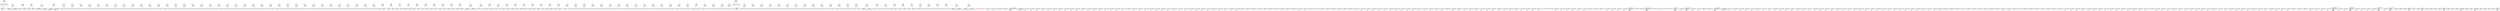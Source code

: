 digraph "classes" {
charset="utf-8"
rankdir=BT
"0" [label="{Codec|decode\lencode\l|}", shape="record"];
"1" [label="{Codec|\l|decode()\lencode()\l}", shape="record"];
"2" [label="{Codec|decode\lencode\l|}", shape="record"];
"3" [label="{Codec|decode\lencode\l|}", shape="record"];
"4" [label="{Codec|\l|decode()\lencode()\l}", shape="record"];
"5" [label="{Codec|decode\lencode\l|}", shape="record"];
"6" [label="{Codec|\l|decode()\lencode()\l}", shape="record"];
"7" [label="{Codec|\l|decode()\lencode()\l}", shape="record"];
"8" [label="{Codec|\l|decode()\lencode()\l}", shape="record"];
"9" [label="{Codec|\l|decode()\lencode()\l}", shape="record"];
"10" [label="{Codec|\l|decode()\lencode()\l}", shape="record"];
"11" [label="{Codec|\l|decode()\lencode()\l}", shape="record"];
"12" [label="{Codec|\l|decode()\lencode()\l}", shape="record"];
"13" [label="{Codec|\l|decode()\lencode()\l}", shape="record"];
"14" [label="{Codec|\l|decode()\lencode()\l}", shape="record"];
"15" [label="{Codec|\l|decode()\lencode()\l}", shape="record"];
"16" [label="{Codec|\l|decode()\lencode()\l}", shape="record"];
"17" [label="{Codec|\l|decode()\lencode()\l}", shape="record"];
"18" [label="{Codec|\l|decode()\lencode()\l}", shape="record"];
"19" [label="{Codec|\l|decode()\lencode()\l}", shape="record"];
"20" [label="{Codec|\l|decode()\lencode()\l}", shape="record"];
"21" [label="{Codec|\l|decode()\lencode()\l}", shape="record"];
"22" [label="{Codec|\l|decode()\lencode()\l}", shape="record"];
"23" [label="{Codec|\l|decode()\lencode()\l}", shape="record"];
"24" [label="{Codec|\l|decode()\lencode()\l}", shape="record"];
"25" [label="{Codec|\l|decode()\lencode()\l}", shape="record"];
"26" [label="{Codec|\l|decode()\lencode()\l}", shape="record"];
"27" [label="{Codec|\l|decode()\lencode()\l}", shape="record"];
"28" [label="{Codec|\l|decode()\lencode()\l}", shape="record"];
"29" [label="{Codec|\l|decode()\lencode()\l}", shape="record"];
"30" [label="{Codec|\l|decode()\lencode()\l}", shape="record"];
"31" [label="{Codec|\l|decode()\lencode()\l}", shape="record"];
"32" [label="{Codec|\l|decode()\lencode()\l}", shape="record"];
"33" [label="{Codec|\l|decode()\lencode()\l}", shape="record"];
"34" [label="{Codec|\l|decode()\lencode()\l}", shape="record"];
"35" [label="{Codec|\l|decode()\lencode()\l}", shape="record"];
"36" [label="{Codec|\l|decode()\lencode()\l}", shape="record"];
"37" [label="{Codec|\l|decode()\lencode()\l}", shape="record"];
"38" [label="{Codec|\l|decode()\lencode()\l}", shape="record"];
"39" [label="{Codec|\l|decode()\lencode()\l}", shape="record"];
"40" [label="{Codec|\l|decode()\lencode()\l}", shape="record"];
"41" [label="{Codec|\l|decode()\lencode()\l}", shape="record"];
"42" [label="{Codec|\l|decode()\lencode()\l}", shape="record"];
"43" [label="{Codec|decode\lencode\l|}", shape="record"];
"44" [label="{Codec|decode\lencode\l|}", shape="record"];
"45" [label="{Codec|decode\lencode\l|}", shape="record"];
"46" [label="{Codec|decode\lencode\l|}", shape="record"];
"47" [label="{Codec|decode\lencode\l|}", shape="record"];
"48" [label="{Codec|decode\lencode\l|}", shape="record"];
"49" [label="{Codec|decode\lencode\l|}", shape="record"];
"50" [label="{Codec|decode\lencode\l|}", shape="record"];
"51" [label="{Codec|decode\lencode\l|}", shape="record"];
"52" [label="{Codec|decode\lencode\l|}", shape="record"];
"53" [label="{Codec|\l|decode()\lencode()\l}", shape="record"];
"54" [label="{Codec|\l|decode()\lencode()\l}", shape="record"];
"55" [label="{Codec|decode\lencode\l|}", shape="record"];
"56" [label="{Codec|\l|decode()\lencode()\l}", shape="record"];
"57" [label="{Codec|decode\lencode\l|}", shape="record"];
"58" [label="{Codec|decode\lencode\l|}", shape="record"];
"59" [label="{Codec|decode\lencode\l|}", shape="record"];
"60" [label="{Codec|decode\lencode\l|}", shape="record"];
"61" [label="{Codec|decode\lencode\l|}", shape="record"];
"62" [label="{Codec|decode\lencode\l|}", shape="record"];
"63" [label="{Codec|decode\lencode\l|}", shape="record"];
"64" [label="{Codec|\l|decode()\lencode()\l}", shape="record"];
"65" [label="{Codec|\l|decode()\lencode()\l}", shape="record"];
"66" [label="{Codec|\l|decode()\lencode()\l}", shape="record"];
"67" [label="{Codec|\l|decode()\lencode()\l}", shape="record"];
"68" [label="{Codec|\l|decode()\lencode()\l}", shape="record"];
"69" [label="{Codec|\l|decode()\lencode()\l}", shape="record"];
"70" [label="{Codec|\l|decode()\lencode()\l}", shape="record"];
"71" [label="{Codec|\l|decode()\lencode()\l}", shape="record"];
"72" [label="{Codec|\l|decode()\lencode()\l}", shape="record"];
"73" [label="{Codec|\l|decode()\lencode()\l}", shape="record"];
"74" [label="{Codec|\l|decode()\lencode()\l}", shape="record"];
"75" [label="{Codec|\l|decode()\lencode()\l}", shape="record"];
"76" [label="{Codec|\l|decode()\lencode()\l}", shape="record"];
"77" [label="{Codec|\l|decode()\lencode()\l}", shape="record"];
"78" [label="{Codec|\l|decode()\lencode()\l}", shape="record"];
"79" [label="{Codec|decode\lencode\l|}", shape="record"];
"80" [label="{Codec|\l|decode()\lencode()\l}", shape="record"];
"81" [label="{Codec|\l|decode()\lencode()\l}", shape="record"];
"82" [label="{Codec|\l|decode()\lencode()\l}", shape="record"];
"83" [label="{Codec|\l|decode()\lencode()\l}", shape="record"];
"84" [label="{Codec|decode\lencode\l|}", shape="record"];
"85" [label="{Codec|\l|decode()\lencode()\l}", shape="record"];
"86" [label="{Codec|\l|decode()\lencode()\l}", shape="record"];
"87" [label="{Codec|\l|decode()\lencode()\l}", shape="record"];
"88" [label="{Codec|\l|decode()\lencode()\l}", shape="record"];
"89" [label="{Codec|\l|decode()\lencode()\l}", shape="record"];
"90" [label="{Codec|\l|decode()\lencode()\l}", shape="record"];
"91" [label="{Codec|\l|decode()\lencode()\l}", shape="record"];
"92" [label="{Codec|\l|decode()\lencode()\l}", shape="record"];
"93" [label="{Codec|\l|decode()\lencode()\l}", shape="record"];
"94" [label="{Codec|\l|decode()\lencode()\l}", shape="record"];
"95" [label="{Codec|\l|decode()\lencode()\l}", shape="record"];
"96" [label="{Codec|\l|decode()\lencode()\l}", shape="record"];
"97" [label="{Codec|\l|decode()\lencode()\l}", shape="record"];
"98" [label="{Codec|\l|decode()\lencode()\l}", shape="record"];
"99" [label="{Codec|\l|decode()\lencode()\l}", shape="record"];
"100" [label="{Codec|decode\lencode\l|}", shape="record"];
"101" [label="{Codec|\l|decode()\lencode()\l}", shape="record"];
"102" [label="{Codec|decode\lencode\l|}", shape="record"];
"103" [label="{Codec|decode\lencode\l|}", shape="record"];
"104" [label="{Codec|decode\lencode\l|}", shape="record"];
"105" [label="{Codec|\l|decode()\lencode()\l}", shape="record"];
"106" [label="{Codec|\l|decode()\lencode()\l}", shape="record"];
"107" [label="{Codec|decode\lencode\l|}", shape="record"];
"108" [label="{Codec|decode\lencode\l|}", shape="record"];
"109" [label="{Codec|\l|decode()\lencode()\l}", shape="record"];
"110" [label="{Codec|\l|decode()\lencode()\l}", shape="record"];
"111" [fontcolor="red", label="{CodecRegistryError|\l|}", shape="record"];
"112" [fontcolor="red", label="{CodecRegistryError|\l|}", shape="record"];
"113" [label="{IncrementalDecoder|\l|decode()\l}", shape="record"];
"114" [label="{IncrementalDecoder|\l|decode()\l}", shape="record"];
"115" [label="{IncrementalDecoder|codec\l|}", shape="record"];
"116" [label="{IncrementalDecoder|codec\l|}", shape="record"];
"117" [label="{IncrementalDecoder|decompressobj : BZ2Decompressor\lerrors : str\l|decode()\lreset()\l}", shape="record"];
"118" [label="{IncrementalDecoder|mapping : NoneType\l|decode()\l}", shape="record"];
"119" [label="{IncrementalDecoder|\l|decode()\l}", shape="record"];
"120" [label="{IncrementalDecoder|\l|decode()\l}", shape="record"];
"121" [label="{IncrementalDecoder|\l|decode()\l}", shape="record"];
"122" [label="{IncrementalDecoder|\l|decode()\l}", shape="record"];
"123" [label="{IncrementalDecoder|\l|decode()\l}", shape="record"];
"124" [label="{IncrementalDecoder|\l|decode()\l}", shape="record"];
"125" [label="{IncrementalDecoder|\l|decode()\l}", shape="record"];
"126" [label="{IncrementalDecoder|\l|decode()\l}", shape="record"];
"127" [label="{IncrementalDecoder|\l|decode()\l}", shape="record"];
"128" [label="{IncrementalDecoder|\l|decode()\l}", shape="record"];
"129" [label="{IncrementalDecoder|\l|decode()\l}", shape="record"];
"130" [label="{IncrementalDecoder|\l|decode()\l}", shape="record"];
"131" [label="{IncrementalDecoder|\l|decode()\l}", shape="record"];
"132" [label="{IncrementalDecoder|\l|decode()\l}", shape="record"];
"133" [label="{IncrementalDecoder|\l|decode()\l}", shape="record"];
"134" [label="{IncrementalDecoder|\l|decode()\l}", shape="record"];
"135" [label="{IncrementalDecoder|\l|decode()\l}", shape="record"];
"136" [label="{IncrementalDecoder|\l|decode()\l}", shape="record"];
"137" [label="{IncrementalDecoder|\l|}", shape="record"];
"138" [label="{IncrementalDecoder|\l|decode()\l}", shape="record"];
"139" [label="{IncrementalDecoder|\l|decode()\l}", shape="record"];
"140" [label="{IncrementalDecoder|\l|decode()\l}", shape="record"];
"141" [label="{IncrementalDecoder|\l|decode()\l}", shape="record"];
"142" [label="{IncrementalDecoder|\l|decode()\l}", shape="record"];
"143" [label="{IncrementalDecoder|\l|decode()\l}", shape="record"];
"144" [label="{IncrementalDecoder|\l|decode()\l}", shape="record"];
"145" [label="{IncrementalDecoder|\l|decode()\l}", shape="record"];
"146" [label="{IncrementalDecoder|\l|decode()\l}", shape="record"];
"147" [label="{IncrementalDecoder|\l|decode()\l}", shape="record"];
"148" [label="{IncrementalDecoder|\l|decode()\l}", shape="record"];
"149" [label="{IncrementalDecoder|\l|decode()\l}", shape="record"];
"150" [label="{IncrementalDecoder|\l|decode()\l}", shape="record"];
"151" [label="{IncrementalDecoder|\l|decode()\l}", shape="record"];
"152" [label="{IncrementalDecoder|\l|decode()\l}", shape="record"];
"153" [label="{IncrementalDecoder|\l|decode()\l}", shape="record"];
"154" [label="{IncrementalDecoder|\l|decode()\l}", shape="record"];
"155" [label="{IncrementalDecoder|\l|decode()\l}", shape="record"];
"156" [label="{IncrementalDecoder|\l|decode()\l}", shape="record"];
"157" [label="{IncrementalDecoder|codec\l|}", shape="record"];
"158" [label="{IncrementalDecoder|codec\l|}", shape="record"];
"159" [label="{IncrementalDecoder|codec\l|}", shape="record"];
"160" [label="{IncrementalDecoder|codec\l|}", shape="record"];
"161" [label="{IncrementalDecoder|codec\l|}", shape="record"];
"162" [label="{IncrementalDecoder|codec\l|}", shape="record"];
"163" [label="{IncrementalDecoder|codec\l|}", shape="record"];
"164" [label="{IncrementalDecoder|codec\l|}", shape="record"];
"165" [label="{IncrementalDecoder|codec\l|}", shape="record"];
"166" [label="{IncrementalDecoder|codec\l|}", shape="record"];
"167" [label="{IncrementalDecoder|\l|decode()\l}", shape="record"];
"168" [label="{IncrementalDecoder|\l|decode()\l}", shape="record"];
"169" [label="{IncrementalDecoder|codec\l|}", shape="record"];
"170" [label="{IncrementalDecoder|\l|}", shape="record"];
"171" [label="{IncrementalDecoder|codec\l|}", shape="record"];
"172" [label="{IncrementalDecoder|codec\l|}", shape="record"];
"173" [label="{IncrementalDecoder|codec\l|}", shape="record"];
"174" [label="{IncrementalDecoder|codec\l|}", shape="record"];
"175" [label="{IncrementalDecoder|codec\l|}", shape="record"];
"176" [label="{IncrementalDecoder|codec\l|}", shape="record"];
"177" [label="{IncrementalDecoder|codec\l|}", shape="record"];
"178" [label="{IncrementalDecoder|\l|decode()\l}", shape="record"];
"179" [label="{IncrementalDecoder|\l|decode()\l}", shape="record"];
"180" [label="{IncrementalDecoder|\l|decode()\l}", shape="record"];
"181" [label="{IncrementalDecoder|\l|decode()\l}", shape="record"];
"182" [label="{IncrementalDecoder|\l|decode()\l}", shape="record"];
"183" [label="{IncrementalDecoder|\l|decode()\l}", shape="record"];
"184" [label="{IncrementalDecoder|\l|decode()\l}", shape="record"];
"185" [label="{IncrementalDecoder|\l|decode()\l}", shape="record"];
"186" [label="{IncrementalDecoder|\l|decode()\l}", shape="record"];
"187" [label="{IncrementalDecoder|\l|decode()\l}", shape="record"];
"188" [label="{IncrementalDecoder|\l|decode()\l}", shape="record"];
"189" [label="{IncrementalDecoder|\l|decode()\l}", shape="record"];
"190" [label="{IncrementalDecoder|\l|decode()\l}", shape="record"];
"191" [label="{IncrementalDecoder|\l|decode()\l}", shape="record"];
"192" [label="{IncrementalDecoder|\l|decode()\l}", shape="record"];
"193" [label="{IncrementalDecoder|codec\l|}", shape="record"];
"194" [label="{IncrementalDecoder|\l|decode()\l}", shape="record"];
"195" [label="{IncrementalDecoder|\l|decode()\l}", shape="record"];
"196" [label="{IncrementalDecoder|\l|decode()\l}", shape="record"];
"197" [label="{IncrementalDecoder|\l|decode()\l}", shape="record"];
"198" [label="{IncrementalDecoder|\l|decode()\l}", shape="record"];
"199" [label="{IncrementalDecoder|\l|decode()\l}", shape="record"];
"200" [label="{IncrementalDecoder|\l|decode()\l}", shape="record"];
"201" [label="{IncrementalDecoder|\l|decode()\l}", shape="record"];
"202" [label="{IncrementalDecoder|\l|decode()\l}", shape="record"];
"203" [label="{IncrementalDecoder|\l|decode()\l}", shape="record"];
"204" [label="{IncrementalDecoder|\l|decode()\l}", shape="record"];
"205" [label="{IncrementalDecoder|\l|decode()\l}", shape="record"];
"206" [label="{IncrementalDecoder|\l|decode()\l}", shape="record"];
"207" [label="{IncrementalDecoder|\l|decode()\l}", shape="record"];
"208" [label="{IncrementalDecoder|\l|decode()\l}", shape="record"];
"209" [label="{IncrementalDecoder|\l|decode()\l}", shape="record"];
"210" [label="{IncrementalDecoder|\l|}", shape="record"];
"211" [label="{IncrementalDecoder|\l|}", shape="record"];
"212" [label="{IncrementalDecoder|\l|decode()\l}", shape="record"];
"213" [label="{IncrementalDecoder|\l|decode()\l}", shape="record"];
"214" [label="{IncrementalDecoder|\l|decode()\l}", shape="record"];
"215" [label="{IncrementalDecoder|\l|decode()\l}", shape="record"];
"216" [label="{IncrementalDecoder|\l|decode()\l}", shape="record"];
"217" [label="{IncrementalDecoder|\l|decode()\l}", shape="record"];
"218" [label="{IncrementalDecoder|codec\l|}", shape="record"];
"219" [label="{IncrementalDecoder|codec\l|}", shape="record"];
"220" [label="{IncrementalDecoder|codec\l|}", shape="record"];
"221" [label="{IncrementalDecoder|\l|decode()\l}", shape="record"];
"222" [label="{IncrementalDecoder|\l|decode()\l}", shape="record"];
"223" [label="{IncrementalDecoder|\l|decode()\l}", shape="record"];
"224" [label="{IncrementalDecoder|\l|decode()\l}", shape="record"];
"225" [label="{IncrementalDecoder|decoder : NoneType\l|getstate()\lreset()\lsetstate()\l}", shape="record"];
"226" [label="{IncrementalDecoder|\l|}", shape="record"];
"227" [label="{IncrementalDecoder|\l|}", shape="record"];
"228" [label="{IncrementalDecoder|decoder : NoneType\l|getstate()\lreset()\lsetstate()\l}", shape="record"];
"229" [label="{IncrementalDecoder|\l|}", shape="record"];
"230" [label="{IncrementalDecoder|\l|}", shape="record"];
"231" [label="{IncrementalDecoder|\l|}", shape="record"];
"232" [label="{IncrementalDecoder|\l|}", shape="record"];
"233" [label="{IncrementalDecoder|first : int\l|getstate()\lreset()\lsetstate()\l}", shape="record"];
"234" [label="{IncrementalDecoder|\l|decode()\l}", shape="record"];
"235" [label="{IncrementalDecoder|decompressobj\lerrors : str\l|decode()\lreset()\l}", shape="record"];
"236" [label="{IncrementalEncoder|\l|encode()\l}", shape="record"];
"237" [label="{IncrementalEncoder|\l|encode()\l}", shape="record"];
"238" [label="{IncrementalEncoder|codec\l|}", shape="record"];
"239" [label="{IncrementalEncoder|codec\l|}", shape="record"];
"240" [label="{IncrementalEncoder|compressobj : BZ2Compressor\lerrors : str\l|encode()\lreset()\l}", shape="record"];
"241" [label="{IncrementalEncoder|mapping : NoneType\l|encode()\l}", shape="record"];
"242" [label="{IncrementalEncoder|\l|encode()\l}", shape="record"];
"243" [label="{IncrementalEncoder|\l|encode()\l}", shape="record"];
"244" [label="{IncrementalEncoder|\l|encode()\l}", shape="record"];
"245" [label="{IncrementalEncoder|\l|encode()\l}", shape="record"];
"246" [label="{IncrementalEncoder|\l|encode()\l}", shape="record"];
"247" [label="{IncrementalEncoder|\l|encode()\l}", shape="record"];
"248" [label="{IncrementalEncoder|\l|encode()\l}", shape="record"];
"249" [label="{IncrementalEncoder|\l|encode()\l}", shape="record"];
"250" [label="{IncrementalEncoder|\l|encode()\l}", shape="record"];
"251" [label="{IncrementalEncoder|\l|encode()\l}", shape="record"];
"252" [label="{IncrementalEncoder|\l|encode()\l}", shape="record"];
"253" [label="{IncrementalEncoder|\l|encode()\l}", shape="record"];
"254" [label="{IncrementalEncoder|\l|encode()\l}", shape="record"];
"255" [label="{IncrementalEncoder|\l|encode()\l}", shape="record"];
"256" [label="{IncrementalEncoder|\l|encode()\l}", shape="record"];
"257" [label="{IncrementalEncoder|\l|encode()\l}", shape="record"];
"258" [label="{IncrementalEncoder|\l|encode()\l}", shape="record"];
"259" [label="{IncrementalEncoder|\l|encode()\l}", shape="record"];
"260" [label="{IncrementalEncoder|\l|encode()\l}", shape="record"];
"261" [label="{IncrementalEncoder|\l|encode()\l}", shape="record"];
"262" [label="{IncrementalEncoder|\l|encode()\l}", shape="record"];
"263" [label="{IncrementalEncoder|\l|encode()\l}", shape="record"];
"264" [label="{IncrementalEncoder|\l|encode()\l}", shape="record"];
"265" [label="{IncrementalEncoder|\l|encode()\l}", shape="record"];
"266" [label="{IncrementalEncoder|\l|encode()\l}", shape="record"];
"267" [label="{IncrementalEncoder|\l|encode()\l}", shape="record"];
"268" [label="{IncrementalEncoder|\l|encode()\l}", shape="record"];
"269" [label="{IncrementalEncoder|\l|encode()\l}", shape="record"];
"270" [label="{IncrementalEncoder|\l|encode()\l}", shape="record"];
"271" [label="{IncrementalEncoder|\l|encode()\l}", shape="record"];
"272" [label="{IncrementalEncoder|\l|encode()\l}", shape="record"];
"273" [label="{IncrementalEncoder|\l|encode()\l}", shape="record"];
"274" [label="{IncrementalEncoder|\l|encode()\l}", shape="record"];
"275" [label="{IncrementalEncoder|\l|encode()\l}", shape="record"];
"276" [label="{IncrementalEncoder|\l|encode()\l}", shape="record"];
"277" [label="{IncrementalEncoder|\l|encode()\l}", shape="record"];
"278" [label="{IncrementalEncoder|\l|encode()\l}", shape="record"];
"279" [label="{IncrementalEncoder|\l|encode()\l}", shape="record"];
"280" [label="{IncrementalEncoder|codec\l|}", shape="record"];
"281" [label="{IncrementalEncoder|codec\l|}", shape="record"];
"282" [label="{IncrementalEncoder|codec\l|}", shape="record"];
"283" [label="{IncrementalEncoder|codec\l|}", shape="record"];
"284" [label="{IncrementalEncoder|codec\l|}", shape="record"];
"285" [label="{IncrementalEncoder|codec\l|}", shape="record"];
"286" [label="{IncrementalEncoder|codec\l|}", shape="record"];
"287" [label="{IncrementalEncoder|codec\l|}", shape="record"];
"288" [label="{IncrementalEncoder|codec\l|}", shape="record"];
"289" [label="{IncrementalEncoder|codec\l|}", shape="record"];
"290" [label="{IncrementalEncoder|\l|encode()\l}", shape="record"];
"291" [label="{IncrementalEncoder|\l|encode()\l}", shape="record"];
"292" [label="{IncrementalEncoder|codec\l|}", shape="record"];
"293" [label="{IncrementalEncoder|\l|}", shape="record"];
"294" [label="{IncrementalEncoder|codec\l|}", shape="record"];
"295" [label="{IncrementalEncoder|codec\l|}", shape="record"];
"296" [label="{IncrementalEncoder|codec\l|}", shape="record"];
"297" [label="{IncrementalEncoder|codec\l|}", shape="record"];
"298" [label="{IncrementalEncoder|codec\l|}", shape="record"];
"299" [label="{IncrementalEncoder|codec\l|}", shape="record"];
"300" [label="{IncrementalEncoder|codec\l|}", shape="record"];
"301" [label="{IncrementalEncoder|\l|encode()\l}", shape="record"];
"302" [label="{IncrementalEncoder|\l|encode()\l}", shape="record"];
"303" [label="{IncrementalEncoder|\l|encode()\l}", shape="record"];
"304" [label="{IncrementalEncoder|\l|encode()\l}", shape="record"];
"305" [label="{IncrementalEncoder|\l|encode()\l}", shape="record"];
"306" [label="{IncrementalEncoder|\l|encode()\l}", shape="record"];
"307" [label="{IncrementalEncoder|\l|encode()\l}", shape="record"];
"308" [label="{IncrementalEncoder|\l|encode()\l}", shape="record"];
"309" [label="{IncrementalEncoder|\l|encode()\l}", shape="record"];
"310" [label="{IncrementalEncoder|\l|encode()\l}", shape="record"];
"311" [label="{IncrementalEncoder|\l|encode()\l}", shape="record"];
"312" [label="{IncrementalEncoder|\l|encode()\l}", shape="record"];
"313" [label="{IncrementalEncoder|\l|encode()\l}", shape="record"];
"314" [label="{IncrementalEncoder|\l|encode()\l}", shape="record"];
"315" [label="{IncrementalEncoder|\l|encode()\l}", shape="record"];
"316" [label="{IncrementalEncoder|codec\l|}", shape="record"];
"317" [label="{IncrementalEncoder|\l|encode()\l}", shape="record"];
"318" [label="{IncrementalEncoder|\l|encode()\l}", shape="record"];
"319" [label="{IncrementalEncoder|\l|encode()\l}", shape="record"];
"320" [label="{IncrementalEncoder|\l|encode()\l}", shape="record"];
"321" [label="{IncrementalEncoder|\l|encode()\l}", shape="record"];
"322" [label="{IncrementalEncoder|\l|encode()\l}", shape="record"];
"323" [label="{IncrementalEncoder|\l|encode()\l}", shape="record"];
"324" [label="{IncrementalEncoder|\l|encode()\l}", shape="record"];
"325" [label="{IncrementalEncoder|\l|encode()\l}", shape="record"];
"326" [label="{IncrementalEncoder|\l|encode()\l}", shape="record"];
"327" [label="{IncrementalEncoder|\l|encode()\l}", shape="record"];
"328" [label="{IncrementalEncoder|\l|encode()\l}", shape="record"];
"329" [label="{IncrementalEncoder|\l|encode()\l}", shape="record"];
"330" [label="{IncrementalEncoder|\l|encode()\l}", shape="record"];
"331" [label="{IncrementalEncoder|\l|encode()\l}", shape="record"];
"332" [label="{IncrementalEncoder|\l|encode()\l}", shape="record"];
"333" [label="{IncrementalEncoder|\l|encode()\l}", shape="record"];
"334" [label="{IncrementalEncoder|\l|encode()\l}", shape="record"];
"335" [label="{IncrementalEncoder|\l|encode()\l}", shape="record"];
"336" [label="{IncrementalEncoder|\l|encode()\l}", shape="record"];
"337" [label="{IncrementalEncoder|\l|encode()\l}", shape="record"];
"338" [label="{IncrementalEncoder|\l|encode()\l}", shape="record"];
"339" [label="{IncrementalEncoder|\l|encode()\l}", shape="record"];
"340" [label="{IncrementalEncoder|\l|encode()\l}", shape="record"];
"341" [label="{IncrementalEncoder|codec\l|}", shape="record"];
"342" [label="{IncrementalEncoder|codec\l|}", shape="record"];
"343" [label="{IncrementalEncoder|codec\l|}", shape="record"];
"344" [label="{IncrementalEncoder|\l|encode()\l}", shape="record"];
"345" [label="{IncrementalEncoder|\l|encode()\l}", shape="record"];
"346" [label="{IncrementalEncoder|\l|encode()\l}", shape="record"];
"347" [label="{IncrementalEncoder|\l|encode()\l}", shape="record"];
"348" [label="{IncrementalEncoder|encoder : NoneType\l|encode()\lgetstate()\lreset()\lsetstate()\l}", shape="record"];
"349" [label="{IncrementalEncoder|\l|encode()\l}", shape="record"];
"350" [label="{IncrementalEncoder|\l|encode()\l}", shape="record"];
"351" [label="{IncrementalEncoder|encoder : NoneType\l|encode()\lgetstate()\lreset()\lsetstate()\l}", shape="record"];
"352" [label="{IncrementalEncoder|\l|encode()\l}", shape="record"];
"353" [label="{IncrementalEncoder|\l|encode()\l}", shape="record"];
"354" [label="{IncrementalEncoder|\l|encode()\l}", shape="record"];
"355" [label="{IncrementalEncoder|\l|encode()\l}", shape="record"];
"356" [label="{IncrementalEncoder|first : int\l|encode()\lgetstate()\lreset()\lsetstate()\l}", shape="record"];
"357" [label="{IncrementalEncoder|\l|encode()\l}", shape="record"];
"358" [label="{IncrementalEncoder|compressobj\lerrors : str\l|encode()\lreset()\l}", shape="record"];
"359" [label="{StreamConverter|decode\lencode\l|}", shape="record"];
"360" [label="{StreamConverter|decode\lencode\l|}", shape="record"];
"361" [label="{StreamReader|\l|}", shape="record"];
"362" [label="{StreamReader|charbuffertype : bytes\l|}", shape="record"];
"363" [label="{StreamReader|codec\l|}", shape="record"];
"364" [label="{StreamReader|codec\l|}", shape="record"];
"365" [label="{StreamReader|charbuffertype : bytes\l|}", shape="record"];
"366" [label="{StreamReader|mapping : NoneType\l|decode()\l}", shape="record"];
"367" [label="{StreamReader|\l|}", shape="record"];
"368" [label="{StreamReader|\l|}", shape="record"];
"369" [label="{StreamReader|\l|}", shape="record"];
"370" [label="{StreamReader|\l|}", shape="record"];
"371" [label="{StreamReader|\l|}", shape="record"];
"372" [label="{StreamReader|\l|}", shape="record"];
"373" [label="{StreamReader|\l|}", shape="record"];
"374" [label="{StreamReader|\l|}", shape="record"];
"375" [label="{StreamReader|\l|}", shape="record"];
"376" [label="{StreamReader|\l|}", shape="record"];
"377" [label="{StreamReader|\l|}", shape="record"];
"378" [label="{StreamReader|\l|}", shape="record"];
"379" [label="{StreamReader|\l|}", shape="record"];
"380" [label="{StreamReader|\l|}", shape="record"];
"381" [label="{StreamReader|\l|}", shape="record"];
"382" [label="{StreamReader|\l|}", shape="record"];
"383" [label="{StreamReader|\l|}", shape="record"];
"384" [label="{StreamReader|\l|}", shape="record"];
"385" [label="{StreamReader|decode\l|}", shape="record"];
"386" [label="{StreamReader|\l|}", shape="record"];
"387" [label="{StreamReader|\l|}", shape="record"];
"388" [label="{StreamReader|\l|}", shape="record"];
"389" [label="{StreamReader|\l|}", shape="record"];
"390" [label="{StreamReader|\l|}", shape="record"];
"391" [label="{StreamReader|\l|}", shape="record"];
"392" [label="{StreamReader|\l|}", shape="record"];
"393" [label="{StreamReader|\l|}", shape="record"];
"394" [label="{StreamReader|\l|}", shape="record"];
"395" [label="{StreamReader|\l|}", shape="record"];
"396" [label="{StreamReader|\l|}", shape="record"];
"397" [label="{StreamReader|\l|}", shape="record"];
"398" [label="{StreamReader|\l|}", shape="record"];
"399" [label="{StreamReader|\l|}", shape="record"];
"400" [label="{StreamReader|\l|}", shape="record"];
"401" [label="{StreamReader|\l|}", shape="record"];
"402" [label="{StreamReader|\l|}", shape="record"];
"403" [label="{StreamReader|\l|}", shape="record"];
"404" [label="{StreamReader|\l|}", shape="record"];
"405" [label="{StreamReader|codec\l|}", shape="record"];
"406" [label="{StreamReader|codec\l|}", shape="record"];
"407" [label="{StreamReader|codec\l|}", shape="record"];
"408" [label="{StreamReader|codec\l|}", shape="record"];
"409" [label="{StreamReader|codec\l|}", shape="record"];
"410" [label="{StreamReader|codec\l|}", shape="record"];
"411" [label="{StreamReader|codec\l|}", shape="record"];
"412" [label="{StreamReader|codec\l|}", shape="record"];
"413" [label="{StreamReader|codec\l|}", shape="record"];
"414" [label="{StreamReader|codec\l|}", shape="record"];
"415" [label="{StreamReader|charbuffertype : bytes\l|}", shape="record"];
"416" [label="{StreamReader|\l|}", shape="record"];
"417" [label="{StreamReader|codec\l|}", shape="record"];
"418" [label="{StreamReader|\l|}", shape="record"];
"419" [label="{StreamReader|codec\l|}", shape="record"];
"420" [label="{StreamReader|codec\l|}", shape="record"];
"421" [label="{StreamReader|codec\l|}", shape="record"];
"422" [label="{StreamReader|codec\l|}", shape="record"];
"423" [label="{StreamReader|codec\l|}", shape="record"];
"424" [label="{StreamReader|codec\l|}", shape="record"];
"425" [label="{StreamReader|codec\l|}", shape="record"];
"426" [label="{StreamReader|\l|}", shape="record"];
"427" [label="{StreamReader|\l|}", shape="record"];
"428" [label="{StreamReader|\l|}", shape="record"];
"429" [label="{StreamReader|\l|}", shape="record"];
"430" [label="{StreamReader|\l|}", shape="record"];
"431" [label="{StreamReader|\l|}", shape="record"];
"432" [label="{StreamReader|\l|}", shape="record"];
"433" [label="{StreamReader|\l|}", shape="record"];
"434" [label="{StreamReader|\l|}", shape="record"];
"435" [label="{StreamReader|\l|}", shape="record"];
"436" [label="{StreamReader|\l|}", shape="record"];
"437" [label="{StreamReader|\l|}", shape="record"];
"438" [label="{StreamReader|\l|}", shape="record"];
"439" [label="{StreamReader|\l|}", shape="record"];
"440" [label="{StreamReader|\l|}", shape="record"];
"441" [label="{StreamReader|codec\l|}", shape="record"];
"442" [label="{StreamReader|\l|}", shape="record"];
"443" [label="{StreamReader|\l|}", shape="record"];
"444" [label="{StreamReader|\l|}", shape="record"];
"445" [label="{StreamReader|\l|}", shape="record"];
"446" [label="{StreamReader|\l|}", shape="record"];
"447" [label="{StreamReader|\l|}", shape="record"];
"448" [label="{StreamReader|\l|}", shape="record"];
"449" [label="{StreamReader|\l|}", shape="record"];
"450" [label="{StreamReader|\l|}", shape="record"];
"451" [label="{StreamReader|\l|}", shape="record"];
"452" [label="{StreamReader|\l|}", shape="record"];
"453" [label="{StreamReader|\l|}", shape="record"];
"454" [label="{StreamReader|\l|}", shape="record"];
"455" [label="{StreamReader|\l|}", shape="record"];
"456" [label="{StreamReader|\l|}", shape="record"];
"457" [label="{StreamReader|\l|}", shape="record"];
"458" [label="{StreamReader|decode\l|}", shape="record"];
"459" [label="{StreamReader|decode\l|}", shape="record"];
"460" [label="{StreamReader|\l|}", shape="record"];
"461" [label="{StreamReader|\l|}", shape="record"];
"462" [label="{StreamReader|\l|}", shape="record"];
"463" [label="{StreamReader|charbuffertype : bytes\l|}", shape="record"];
"464" [label="{StreamReader|\l|}", shape="record"];
"465" [label="{StreamReader|\l|}", shape="record"];
"466" [label="{StreamReader|codec\l|}", shape="record"];
"467" [label="{StreamReader|codec\l|}", shape="record"];
"468" [label="{StreamReader|codec\l|}", shape="record"];
"469" [label="{StreamReader|\l|}", shape="record"];
"470" [label="{StreamReader|\l|}", shape="record"];
"471" [label="{StreamReader|\l|}", shape="record"];
"472" [label="{StreamReader|\l|}", shape="record"];
"473" [label="{StreamReader|decode\l|decode()\lreset()\l}", shape="record"];
"474" [label="{StreamReader|decode\l|}", shape="record"];
"475" [label="{StreamReader|decode\l|}", shape="record"];
"476" [label="{StreamReader|decode\l|decode()\lreset()\l}", shape="record"];
"477" [label="{StreamReader|decode\l|}", shape="record"];
"478" [label="{StreamReader|decode\l|}", shape="record"];
"479" [label="{StreamReader|decode\l|}", shape="record"];
"480" [label="{StreamReader|decode\l|}", shape="record"];
"481" [label="{StreamReader|decode\l|decode()\lreset()\l}", shape="record"];
"482" [label="{StreamReader|charbuffertype : bytes\l|}", shape="record"];
"483" [label="{StreamReader|charbuffertype : bytes\l|}", shape="record"];
"484" [label="{StreamWriter|\l|}", shape="record"];
"485" [label="{StreamWriter|charbuffertype : bytes\l|}", shape="record"];
"486" [label="{StreamWriter|codec\l|}", shape="record"];
"487" [label="{StreamWriter|codec\l|}", shape="record"];
"488" [label="{StreamWriter|charbuffertype : bytes\l|}", shape="record"];
"489" [label="{StreamWriter|mapping : NoneType\l|encode()\l}", shape="record"];
"490" [label="{StreamWriter|\l|}", shape="record"];
"491" [label="{StreamWriter|\l|}", shape="record"];
"492" [label="{StreamWriter|\l|}", shape="record"];
"493" [label="{StreamWriter|\l|}", shape="record"];
"494" [label="{StreamWriter|\l|}", shape="record"];
"495" [label="{StreamWriter|\l|}", shape="record"];
"496" [label="{StreamWriter|\l|}", shape="record"];
"497" [label="{StreamWriter|\l|}", shape="record"];
"498" [label="{StreamWriter|\l|}", shape="record"];
"499" [label="{StreamWriter|\l|}", shape="record"];
"500" [label="{StreamWriter|\l|}", shape="record"];
"501" [label="{StreamWriter|\l|}", shape="record"];
"502" [label="{StreamWriter|\l|}", shape="record"];
"503" [label="{StreamWriter|\l|}", shape="record"];
"504" [label="{StreamWriter|\l|}", shape="record"];
"505" [label="{StreamWriter|\l|}", shape="record"];
"506" [label="{StreamWriter|\l|}", shape="record"];
"507" [label="{StreamWriter|\l|}", shape="record"];
"508" [label="{StreamWriter|encode\l|}", shape="record"];
"509" [label="{StreamWriter|\l|}", shape="record"];
"510" [label="{StreamWriter|\l|}", shape="record"];
"511" [label="{StreamWriter|\l|}", shape="record"];
"512" [label="{StreamWriter|\l|}", shape="record"];
"513" [label="{StreamWriter|\l|}", shape="record"];
"514" [label="{StreamWriter|\l|}", shape="record"];
"515" [label="{StreamWriter|\l|}", shape="record"];
"516" [label="{StreamWriter|\l|}", shape="record"];
"517" [label="{StreamWriter|\l|}", shape="record"];
"518" [label="{StreamWriter|\l|}", shape="record"];
"519" [label="{StreamWriter|\l|}", shape="record"];
"520" [label="{StreamWriter|\l|}", shape="record"];
"521" [label="{StreamWriter|\l|}", shape="record"];
"522" [label="{StreamWriter|\l|}", shape="record"];
"523" [label="{StreamWriter|\l|}", shape="record"];
"524" [label="{StreamWriter|\l|}", shape="record"];
"525" [label="{StreamWriter|\l|}", shape="record"];
"526" [label="{StreamWriter|\l|}", shape="record"];
"527" [label="{StreamWriter|\l|}", shape="record"];
"528" [label="{StreamWriter|codec\l|}", shape="record"];
"529" [label="{StreamWriter|codec\l|}", shape="record"];
"530" [label="{StreamWriter|codec\l|}", shape="record"];
"531" [label="{StreamWriter|codec\l|}", shape="record"];
"532" [label="{StreamWriter|codec\l|}", shape="record"];
"533" [label="{StreamWriter|codec\l|}", shape="record"];
"534" [label="{StreamWriter|codec\l|}", shape="record"];
"535" [label="{StreamWriter|codec\l|}", shape="record"];
"536" [label="{StreamWriter|codec\l|}", shape="record"];
"537" [label="{StreamWriter|codec\l|}", shape="record"];
"538" [label="{StreamWriter|charbuffertype : bytes\l|}", shape="record"];
"539" [label="{StreamWriter|\l|}", shape="record"];
"540" [label="{StreamWriter|codec\l|}", shape="record"];
"541" [label="{StreamWriter|\l|}", shape="record"];
"542" [label="{StreamWriter|codec\l|}", shape="record"];
"543" [label="{StreamWriter|codec\l|}", shape="record"];
"544" [label="{StreamWriter|codec\l|}", shape="record"];
"545" [label="{StreamWriter|codec\l|}", shape="record"];
"546" [label="{StreamWriter|codec\l|}", shape="record"];
"547" [label="{StreamWriter|codec\l|}", shape="record"];
"548" [label="{StreamWriter|codec\l|}", shape="record"];
"549" [label="{StreamWriter|\l|}", shape="record"];
"550" [label="{StreamWriter|\l|}", shape="record"];
"551" [label="{StreamWriter|\l|}", shape="record"];
"552" [label="{StreamWriter|\l|}", shape="record"];
"553" [label="{StreamWriter|\l|}", shape="record"];
"554" [label="{StreamWriter|\l|}", shape="record"];
"555" [label="{StreamWriter|\l|}", shape="record"];
"556" [label="{StreamWriter|\l|}", shape="record"];
"557" [label="{StreamWriter|\l|}", shape="record"];
"558" [label="{StreamWriter|\l|}", shape="record"];
"559" [label="{StreamWriter|\l|}", shape="record"];
"560" [label="{StreamWriter|\l|}", shape="record"];
"561" [label="{StreamWriter|\l|}", shape="record"];
"562" [label="{StreamWriter|\l|}", shape="record"];
"563" [label="{StreamWriter|\l|}", shape="record"];
"564" [label="{StreamWriter|codec\l|}", shape="record"];
"565" [label="{StreamWriter|\l|}", shape="record"];
"566" [label="{StreamWriter|\l|}", shape="record"];
"567" [label="{StreamWriter|\l|}", shape="record"];
"568" [label="{StreamWriter|\l|}", shape="record"];
"569" [label="{StreamWriter|\l|}", shape="record"];
"570" [label="{StreamWriter|\l|}", shape="record"];
"571" [label="{StreamWriter|\l|}", shape="record"];
"572" [label="{StreamWriter|\l|}", shape="record"];
"573" [label="{StreamWriter|\l|}", shape="record"];
"574" [label="{StreamWriter|\l|}", shape="record"];
"575" [label="{StreamWriter|\l|}", shape="record"];
"576" [label="{StreamWriter|\l|}", shape="record"];
"577" [label="{StreamWriter|\l|}", shape="record"];
"578" [label="{StreamWriter|\l|}", shape="record"];
"579" [label="{StreamWriter|\l|}", shape="record"];
"580" [label="{StreamWriter|\l|}", shape="record"];
"581" [label="{StreamWriter|encode\l|}", shape="record"];
"582" [label="{StreamWriter|encode\l|}", shape="record"];
"583" [label="{StreamWriter|\l|}", shape="record"];
"584" [label="{StreamWriter|\l|}", shape="record"];
"585" [label="{StreamWriter|\l|}", shape="record"];
"586" [label="{StreamWriter|charbuffertype : bytes\l|}", shape="record"];
"587" [label="{StreamWriter|\l|}", shape="record"];
"588" [label="{StreamWriter|\l|}", shape="record"];
"589" [label="{StreamWriter|codec\l|}", shape="record"];
"590" [label="{StreamWriter|codec\l|}", shape="record"];
"591" [label="{StreamWriter|codec\l|}", shape="record"];
"592" [label="{StreamWriter|\l|}", shape="record"];
"593" [label="{StreamWriter|\l|}", shape="record"];
"594" [label="{StreamWriter|\l|}", shape="record"];
"595" [label="{StreamWriter|\l|}", shape="record"];
"596" [label="{StreamWriter|encoder : NoneType\l|encode()\lreset()\l}", shape="record"];
"597" [label="{StreamWriter|encode\l|}", shape="record"];
"598" [label="{StreamWriter|encode\l|}", shape="record"];
"599" [label="{StreamWriter|encoder : NoneType\l|encode()\lreset()\l}", shape="record"];
"600" [label="{StreamWriter|encode\l|}", shape="record"];
"601" [label="{StreamWriter|encode\l|}", shape="record"];
"602" [label="{StreamWriter|encode\l|}", shape="record"];
"603" [label="{StreamWriter|encode\l|}", shape="record"];
"604" [label="{StreamWriter|encode\l|encode()\lreset()\l}", shape="record"];
"605" [label="{StreamWriter|charbuffertype : bytes\l|}", shape="record"];
"606" [label="{StreamWriter|charbuffertype : bytes\l|}", shape="record"];
"359" -> "361" [arrowhead="empty", arrowtail="none"];
"359" -> "484" [arrowhead="empty", arrowtail="none"];
"360" -> "446" [arrowhead="empty", arrowtail="none"];
"360" -> "569" [arrowhead="empty", arrowtail="none"];
"361" -> "0" [arrowhead="empty", arrowtail="none"];
"362" -> "1" [arrowhead="empty", arrowtail="none"];
"363" -> "2" [arrowhead="empty", arrowtail="none"];
"364" -> "3" [arrowhead="empty", arrowtail="none"];
"365" -> "4" [arrowhead="empty", arrowtail="none"];
"366" -> "5" [arrowhead="empty", arrowtail="none"];
"367" -> "6" [arrowhead="empty", arrowtail="none"];
"368" -> "7" [arrowhead="empty", arrowtail="none"];
"369" -> "8" [arrowhead="empty", arrowtail="none"];
"370" -> "9" [arrowhead="empty", arrowtail="none"];
"371" -> "10" [arrowhead="empty", arrowtail="none"];
"372" -> "11" [arrowhead="empty", arrowtail="none"];
"373" -> "12" [arrowhead="empty", arrowtail="none"];
"374" -> "13" [arrowhead="empty", arrowtail="none"];
"375" -> "14" [arrowhead="empty", arrowtail="none"];
"376" -> "15" [arrowhead="empty", arrowtail="none"];
"377" -> "16" [arrowhead="empty", arrowtail="none"];
"378" -> "17" [arrowhead="empty", arrowtail="none"];
"379" -> "18" [arrowhead="empty", arrowtail="none"];
"380" -> "19" [arrowhead="empty", arrowtail="none"];
"381" -> "20" [arrowhead="empty", arrowtail="none"];
"382" -> "21" [arrowhead="empty", arrowtail="none"];
"383" -> "22" [arrowhead="empty", arrowtail="none"];
"384" -> "23" [arrowhead="empty", arrowtail="none"];
"386" -> "24" [arrowhead="empty", arrowtail="none"];
"387" -> "25" [arrowhead="empty", arrowtail="none"];
"388" -> "26" [arrowhead="empty", arrowtail="none"];
"389" -> "27" [arrowhead="empty", arrowtail="none"];
"390" -> "28" [arrowhead="empty", arrowtail="none"];
"391" -> "29" [arrowhead="empty", arrowtail="none"];
"392" -> "30" [arrowhead="empty", arrowtail="none"];
"393" -> "31" [arrowhead="empty", arrowtail="none"];
"394" -> "32" [arrowhead="empty", arrowtail="none"];
"395" -> "33" [arrowhead="empty", arrowtail="none"];
"396" -> "34" [arrowhead="empty", arrowtail="none"];
"397" -> "35" [arrowhead="empty", arrowtail="none"];
"398" -> "36" [arrowhead="empty", arrowtail="none"];
"399" -> "37" [arrowhead="empty", arrowtail="none"];
"400" -> "38" [arrowhead="empty", arrowtail="none"];
"401" -> "39" [arrowhead="empty", arrowtail="none"];
"402" -> "40" [arrowhead="empty", arrowtail="none"];
"403" -> "41" [arrowhead="empty", arrowtail="none"];
"404" -> "42" [arrowhead="empty", arrowtail="none"];
"405" -> "43" [arrowhead="empty", arrowtail="none"];
"406" -> "44" [arrowhead="empty", arrowtail="none"];
"407" -> "45" [arrowhead="empty", arrowtail="none"];
"408" -> "46" [arrowhead="empty", arrowtail="none"];
"409" -> "47" [arrowhead="empty", arrowtail="none"];
"410" -> "48" [arrowhead="empty", arrowtail="none"];
"411" -> "49" [arrowhead="empty", arrowtail="none"];
"412" -> "50" [arrowhead="empty", arrowtail="none"];
"413" -> "51" [arrowhead="empty", arrowtail="none"];
"414" -> "52" [arrowhead="empty", arrowtail="none"];
"415" -> "53" [arrowhead="empty", arrowtail="none"];
"416" -> "54" [arrowhead="empty", arrowtail="none"];
"417" -> "55" [arrowhead="empty", arrowtail="none"];
"418" -> "56" [arrowhead="empty", arrowtail="none"];
"419" -> "57" [arrowhead="empty", arrowtail="none"];
"420" -> "58" [arrowhead="empty", arrowtail="none"];
"421" -> "59" [arrowhead="empty", arrowtail="none"];
"422" -> "60" [arrowhead="empty", arrowtail="none"];
"423" -> "61" [arrowhead="empty", arrowtail="none"];
"424" -> "62" [arrowhead="empty", arrowtail="none"];
"425" -> "63" [arrowhead="empty", arrowtail="none"];
"426" -> "64" [arrowhead="empty", arrowtail="none"];
"427" -> "65" [arrowhead="empty", arrowtail="none"];
"428" -> "66" [arrowhead="empty", arrowtail="none"];
"429" -> "67" [arrowhead="empty", arrowtail="none"];
"430" -> "68" [arrowhead="empty", arrowtail="none"];
"431" -> "69" [arrowhead="empty", arrowtail="none"];
"432" -> "70" [arrowhead="empty", arrowtail="none"];
"433" -> "71" [arrowhead="empty", arrowtail="none"];
"434" -> "72" [arrowhead="empty", arrowtail="none"];
"435" -> "73" [arrowhead="empty", arrowtail="none"];
"436" -> "74" [arrowhead="empty", arrowtail="none"];
"437" -> "75" [arrowhead="empty", arrowtail="none"];
"438" -> "76" [arrowhead="empty", arrowtail="none"];
"439" -> "77" [arrowhead="empty", arrowtail="none"];
"440" -> "78" [arrowhead="empty", arrowtail="none"];
"441" -> "79" [arrowhead="empty", arrowtail="none"];
"442" -> "80" [arrowhead="empty", arrowtail="none"];
"443" -> "81" [arrowhead="empty", arrowtail="none"];
"444" -> "82" [arrowhead="empty", arrowtail="none"];
"445" -> "83" [arrowhead="empty", arrowtail="none"];
"446" -> "84" [arrowhead="empty", arrowtail="none"];
"447" -> "85" [arrowhead="empty", arrowtail="none"];
"448" -> "86" [arrowhead="empty", arrowtail="none"];
"449" -> "87" [arrowhead="empty", arrowtail="none"];
"450" -> "88" [arrowhead="empty", arrowtail="none"];
"451" -> "89" [arrowhead="empty", arrowtail="none"];
"452" -> "90" [arrowhead="empty", arrowtail="none"];
"453" -> "91" [arrowhead="empty", arrowtail="none"];
"454" -> "92" [arrowhead="empty", arrowtail="none"];
"455" -> "93" [arrowhead="empty", arrowtail="none"];
"456" -> "94" [arrowhead="empty", arrowtail="none"];
"457" -> "95" [arrowhead="empty", arrowtail="none"];
"460" -> "96" [arrowhead="empty", arrowtail="none"];
"461" -> "97" [arrowhead="empty", arrowtail="none"];
"462" -> "98" [arrowhead="empty", arrowtail="none"];
"463" -> "99" [arrowhead="empty", arrowtail="none"];
"464" -> "100" [arrowhead="empty", arrowtail="none"];
"465" -> "101" [arrowhead="empty", arrowtail="none"];
"466" -> "102" [arrowhead="empty", arrowtail="none"];
"467" -> "103" [arrowhead="empty", arrowtail="none"];
"468" -> "104" [arrowhead="empty", arrowtail="none"];
"469" -> "105" [arrowhead="empty", arrowtail="none"];
"470" -> "106" [arrowhead="empty", arrowtail="none"];
"471" -> "107" [arrowhead="empty", arrowtail="none"];
"472" -> "108" [arrowhead="empty", arrowtail="none"];
"482" -> "109" [arrowhead="empty", arrowtail="none"];
"483" -> "110" [arrowhead="empty", arrowtail="none"];
"484" -> "0" [arrowhead="empty", arrowtail="none"];
"485" -> "1" [arrowhead="empty", arrowtail="none"];
"486" -> "2" [arrowhead="empty", arrowtail="none"];
"487" -> "3" [arrowhead="empty", arrowtail="none"];
"488" -> "4" [arrowhead="empty", arrowtail="none"];
"489" -> "5" [arrowhead="empty", arrowtail="none"];
"490" -> "6" [arrowhead="empty", arrowtail="none"];
"491" -> "7" [arrowhead="empty", arrowtail="none"];
"492" -> "8" [arrowhead="empty", arrowtail="none"];
"493" -> "9" [arrowhead="empty", arrowtail="none"];
"494" -> "10" [arrowhead="empty", arrowtail="none"];
"495" -> "11" [arrowhead="empty", arrowtail="none"];
"496" -> "12" [arrowhead="empty", arrowtail="none"];
"497" -> "13" [arrowhead="empty", arrowtail="none"];
"498" -> "14" [arrowhead="empty", arrowtail="none"];
"499" -> "15" [arrowhead="empty", arrowtail="none"];
"500" -> "16" [arrowhead="empty", arrowtail="none"];
"501" -> "17" [arrowhead="empty", arrowtail="none"];
"502" -> "18" [arrowhead="empty", arrowtail="none"];
"503" -> "19" [arrowhead="empty", arrowtail="none"];
"504" -> "20" [arrowhead="empty", arrowtail="none"];
"505" -> "21" [arrowhead="empty", arrowtail="none"];
"506" -> "22" [arrowhead="empty", arrowtail="none"];
"507" -> "23" [arrowhead="empty", arrowtail="none"];
"509" -> "24" [arrowhead="empty", arrowtail="none"];
"510" -> "25" [arrowhead="empty", arrowtail="none"];
"511" -> "26" [arrowhead="empty", arrowtail="none"];
"512" -> "27" [arrowhead="empty", arrowtail="none"];
"513" -> "28" [arrowhead="empty", arrowtail="none"];
"514" -> "29" [arrowhead="empty", arrowtail="none"];
"515" -> "30" [arrowhead="empty", arrowtail="none"];
"516" -> "31" [arrowhead="empty", arrowtail="none"];
"517" -> "32" [arrowhead="empty", arrowtail="none"];
"518" -> "33" [arrowhead="empty", arrowtail="none"];
"519" -> "34" [arrowhead="empty", arrowtail="none"];
"520" -> "35" [arrowhead="empty", arrowtail="none"];
"521" -> "36" [arrowhead="empty", arrowtail="none"];
"522" -> "37" [arrowhead="empty", arrowtail="none"];
"523" -> "38" [arrowhead="empty", arrowtail="none"];
"524" -> "39" [arrowhead="empty", arrowtail="none"];
"525" -> "40" [arrowhead="empty", arrowtail="none"];
"526" -> "41" [arrowhead="empty", arrowtail="none"];
"527" -> "42" [arrowhead="empty", arrowtail="none"];
"528" -> "43" [arrowhead="empty", arrowtail="none"];
"529" -> "44" [arrowhead="empty", arrowtail="none"];
"530" -> "45" [arrowhead="empty", arrowtail="none"];
"531" -> "46" [arrowhead="empty", arrowtail="none"];
"532" -> "47" [arrowhead="empty", arrowtail="none"];
"533" -> "48" [arrowhead="empty", arrowtail="none"];
"534" -> "49" [arrowhead="empty", arrowtail="none"];
"535" -> "50" [arrowhead="empty", arrowtail="none"];
"536" -> "51" [arrowhead="empty", arrowtail="none"];
"537" -> "52" [arrowhead="empty", arrowtail="none"];
"538" -> "53" [arrowhead="empty", arrowtail="none"];
"539" -> "54" [arrowhead="empty", arrowtail="none"];
"540" -> "55" [arrowhead="empty", arrowtail="none"];
"541" -> "56" [arrowhead="empty", arrowtail="none"];
"542" -> "57" [arrowhead="empty", arrowtail="none"];
"543" -> "58" [arrowhead="empty", arrowtail="none"];
"544" -> "59" [arrowhead="empty", arrowtail="none"];
"545" -> "60" [arrowhead="empty", arrowtail="none"];
"546" -> "61" [arrowhead="empty", arrowtail="none"];
"547" -> "62" [arrowhead="empty", arrowtail="none"];
"548" -> "63" [arrowhead="empty", arrowtail="none"];
"549" -> "64" [arrowhead="empty", arrowtail="none"];
"550" -> "65" [arrowhead="empty", arrowtail="none"];
"551" -> "66" [arrowhead="empty", arrowtail="none"];
"552" -> "67" [arrowhead="empty", arrowtail="none"];
"553" -> "68" [arrowhead="empty", arrowtail="none"];
"554" -> "69" [arrowhead="empty", arrowtail="none"];
"555" -> "70" [arrowhead="empty", arrowtail="none"];
"556" -> "71" [arrowhead="empty", arrowtail="none"];
"557" -> "72" [arrowhead="empty", arrowtail="none"];
"558" -> "73" [arrowhead="empty", arrowtail="none"];
"559" -> "74" [arrowhead="empty", arrowtail="none"];
"560" -> "75" [arrowhead="empty", arrowtail="none"];
"561" -> "76" [arrowhead="empty", arrowtail="none"];
"562" -> "77" [arrowhead="empty", arrowtail="none"];
"563" -> "78" [arrowhead="empty", arrowtail="none"];
"564" -> "79" [arrowhead="empty", arrowtail="none"];
"565" -> "80" [arrowhead="empty", arrowtail="none"];
"566" -> "81" [arrowhead="empty", arrowtail="none"];
"567" -> "82" [arrowhead="empty", arrowtail="none"];
"568" -> "83" [arrowhead="empty", arrowtail="none"];
"569" -> "84" [arrowhead="empty", arrowtail="none"];
"570" -> "85" [arrowhead="empty", arrowtail="none"];
"571" -> "86" [arrowhead="empty", arrowtail="none"];
"572" -> "87" [arrowhead="empty", arrowtail="none"];
"573" -> "88" [arrowhead="empty", arrowtail="none"];
"574" -> "89" [arrowhead="empty", arrowtail="none"];
"575" -> "90" [arrowhead="empty", arrowtail="none"];
"576" -> "91" [arrowhead="empty", arrowtail="none"];
"577" -> "92" [arrowhead="empty", arrowtail="none"];
"578" -> "93" [arrowhead="empty", arrowtail="none"];
"579" -> "94" [arrowhead="empty", arrowtail="none"];
"580" -> "95" [arrowhead="empty", arrowtail="none"];
"583" -> "96" [arrowhead="empty", arrowtail="none"];
"584" -> "97" [arrowhead="empty", arrowtail="none"];
"585" -> "98" [arrowhead="empty", arrowtail="none"];
"586" -> "99" [arrowhead="empty", arrowtail="none"];
"587" -> "100" [arrowhead="empty", arrowtail="none"];
"588" -> "101" [arrowhead="empty", arrowtail="none"];
"589" -> "102" [arrowhead="empty", arrowtail="none"];
"590" -> "103" [arrowhead="empty", arrowtail="none"];
"591" -> "104" [arrowhead="empty", arrowtail="none"];
"592" -> "105" [arrowhead="empty", arrowtail="none"];
"593" -> "106" [arrowhead="empty", arrowtail="none"];
"594" -> "107" [arrowhead="empty", arrowtail="none"];
"595" -> "108" [arrowhead="empty", arrowtail="none"];
"605" -> "109" [arrowhead="empty", arrowtail="none"];
"606" -> "110" [arrowhead="empty", arrowtail="none"];
}
